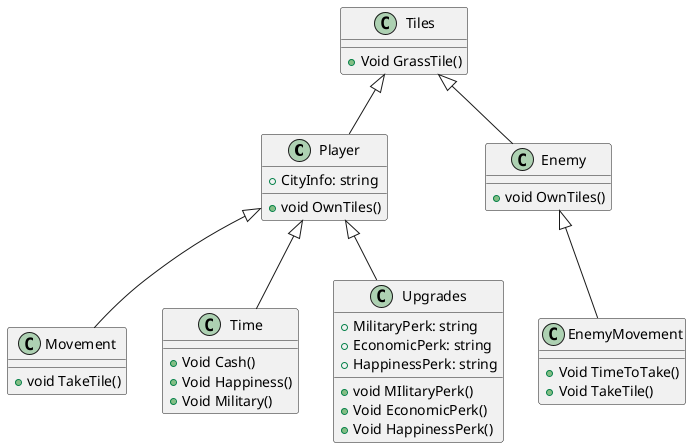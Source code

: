 @startuml


Player <|-- Movement
Player <|-- Time
Player <|-- Upgrades
Enemy <|-- EnemyMovement
Tiles <|-- Player
Tiles <|-- Enemy

class Player
{
    +void OwnTiles()
    +CityInfo: string
}

Class Movement
{
    +void TakeTile()
}

Class EnemyMovement
{
    +Void TimeToTake()
    +Void TakeTile()

}

class Upgrades
{
    +MilitaryPerk: string
    +EconomicPerk: string
    +HappinessPerk: string

    +void MIlitaryPerk()
    +Void EconomicPerk()
    +Void HappinessPerk()
}

class Enemy
{
    +void OwnTiles()
}

class Tiles
{
    +Void GrassTile()
}

Class Time
{
    +Void Cash()
    +Void Happiness()
    +Void Military()
}

@enduml
